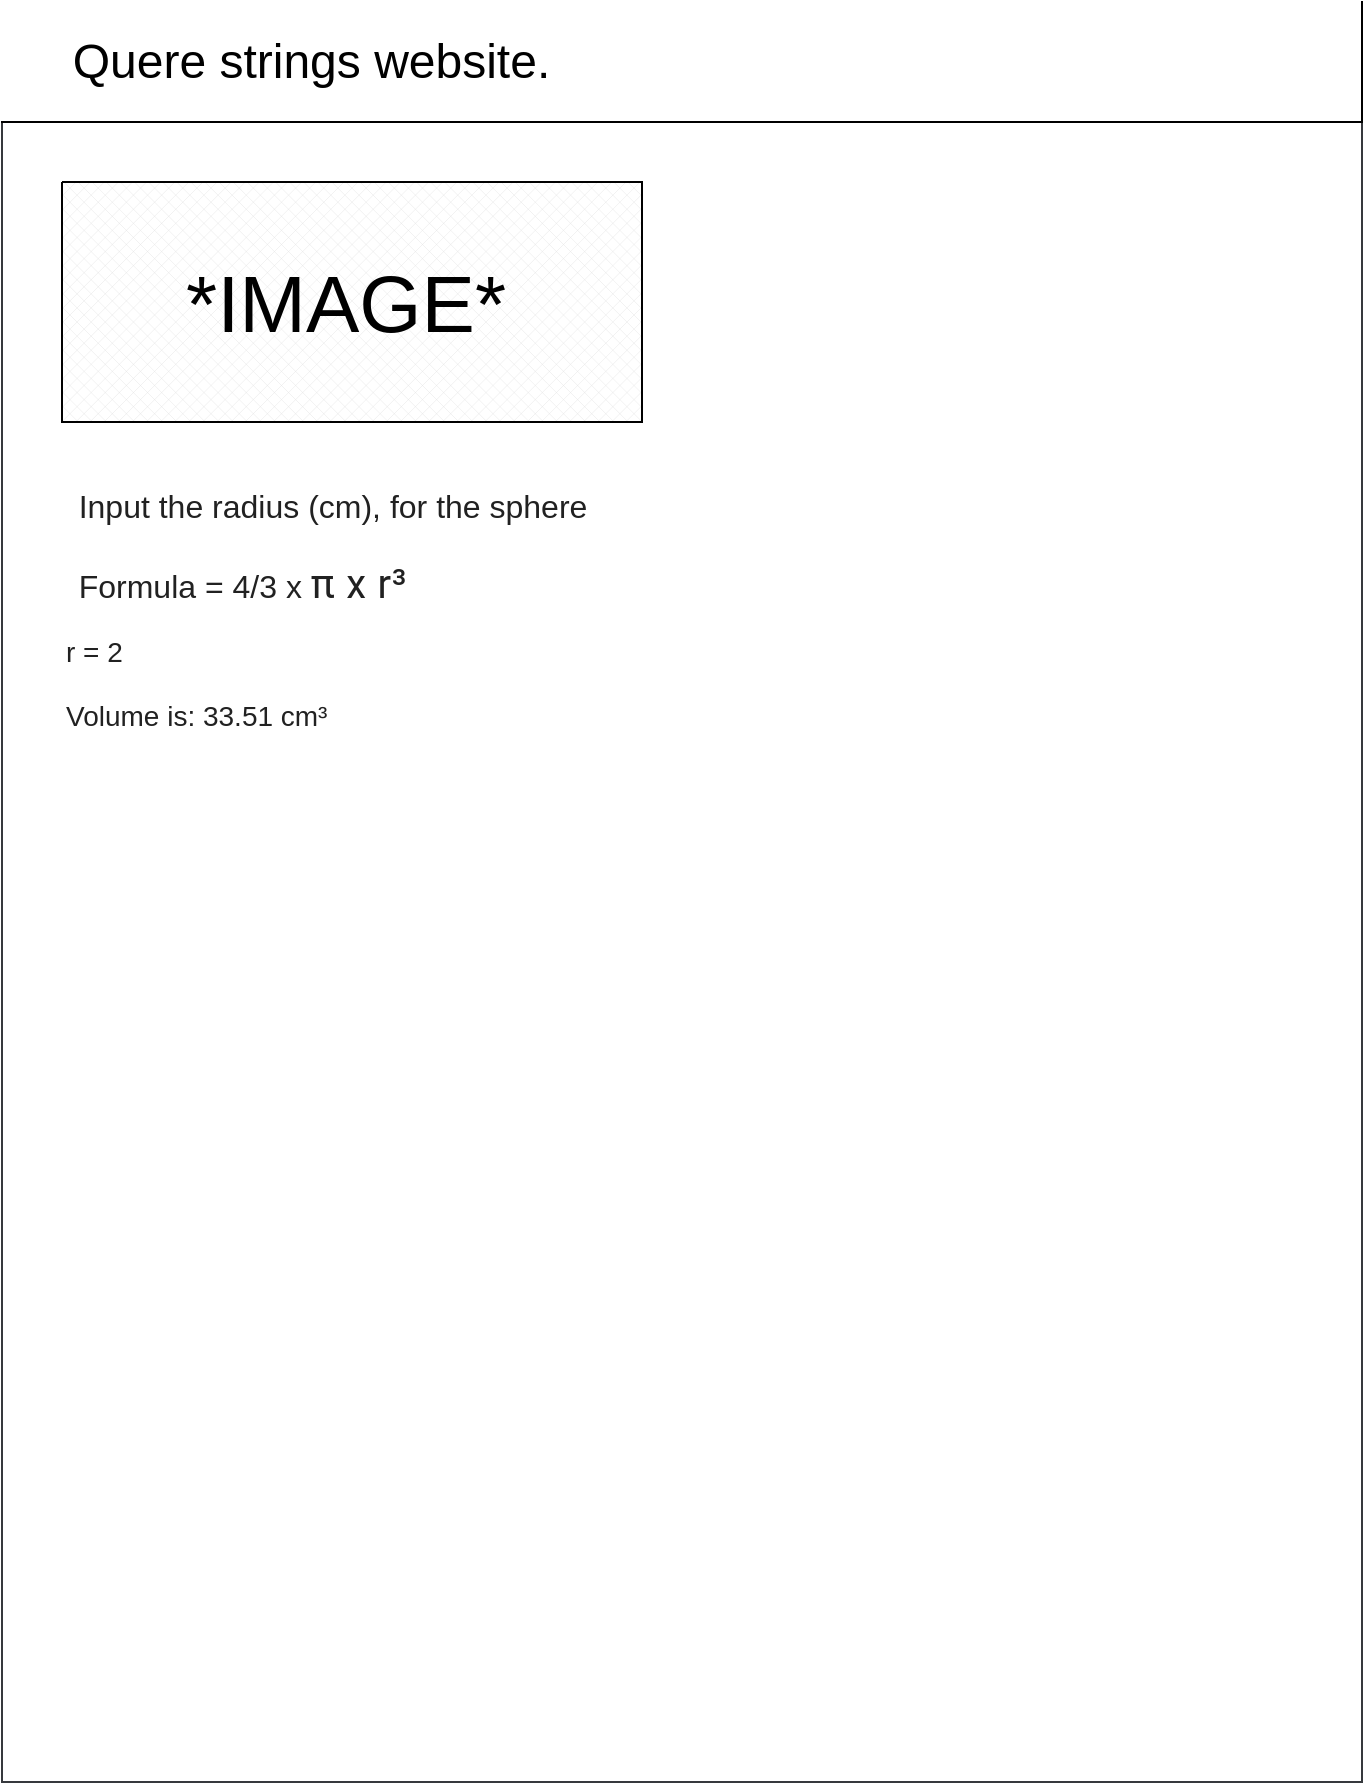 <mxfile>
    <diagram id="NLMdwFuDThJSYHxl9u7S" name="Page-1">
        <mxGraphModel dx="2128" dy="925" grid="1" gridSize="10" guides="1" tooltips="1" connect="1" arrows="1" fold="1" page="1" pageScale="1" pageWidth="827" pageHeight="1169" math="0" shadow="0">
            <root>
                <mxCell id="0"/>
                <mxCell id="1" parent="0"/>
                <mxCell id="13" value="" style="verticalLabelPosition=bottom;verticalAlign=top;html=1;shape=mxgraph.basic.rect;fillColor2=none;strokeWidth=1;size=20;indent=5;fillColor=#FFFFFF;strokeColor=#36393d;" vertex="1" parent="1">
                    <mxGeometry x="90" y="140" width="680" height="830" as="geometry"/>
                </mxCell>
                <mxCell id="14" value="&lt;p style=&quot;line-height: 1.2&quot;&gt;&lt;span style=&quot;font-size: 24px&quot;&gt;&amp;nbsp; &amp;nbsp; &amp;nbsp;Quere strings website.&lt;/span&gt;&lt;/p&gt;" style="shape=partialRectangle;whiteSpace=wrap;html=1;top=0;left=0;fillColor=#FFFFFF;align=left;fontColor=#000000;strokeColor=#000000;" vertex="1" parent="1">
                    <mxGeometry x="90" y="80" width="680" height="60" as="geometry"/>
                </mxCell>
                <mxCell id="15" value="" style="verticalLabelPosition=bottom;verticalAlign=top;html=1;shape=mxgraph.basic.patternFillRect;fillStyle=diagGrid;step=5;fillStrokeWidth=0.2;fillStrokeColor=#dddddd;" vertex="1" parent="1">
                    <mxGeometry x="120" y="170" width="290" height="120" as="geometry"/>
                </mxCell>
                <mxCell id="16" value="&lt;font face=&quot;helvetica, arial, sans-serif&quot; color=&quot;#000000&quot; style=&quot;font-size: 40px&quot;&gt;*IMAGE*&lt;/font&gt;" style="text;whiteSpace=wrap;html=1;fontSize=24;strokeWidth=22;" vertex="1" parent="1">
                    <mxGeometry x="180" y="200" width="190" height="90" as="geometry"/>
                </mxCell>
                <mxCell id="17" value="&lt;span style=&quot;color: rgba(0 , 0 , 0 , 0.87) ; font-family: &amp;#34;helvetica&amp;#34; , &amp;#34;arial&amp;#34; , sans-serif&quot;&gt;&lt;font style=&quot;font-size: 16px&quot;&gt;Input the radius (cm), for the sphere&lt;/font&gt;&lt;/span&gt;" style="text;html=1;resizable=0;autosize=1;align=center;verticalAlign=middle;points=[];fillColor=none;strokeColor=none;rounded=0;fontSize=35;" vertex="1" parent="1">
                    <mxGeometry x="120" y="300" width="270" height="50" as="geometry"/>
                </mxCell>
                <mxCell id="18" value="&lt;div style=&quot;text-align: left&quot;&gt;&lt;span style=&quot;color: rgba(0 , 0 , 0 , 0.87) ; font-family: &amp;#34;helvetica&amp;#34; , &amp;#34;arial&amp;#34; , sans-serif&quot;&gt;&lt;font style=&quot;font-size: 16px&quot;&gt;Formula = 4/3 x&amp;nbsp;&lt;/font&gt;&lt;/span&gt;&lt;span style=&quot;color: rgba(0 , 0 , 0 , 0.87) ; font-family: &amp;#34;roboto&amp;#34; , &amp;#34;helvetica&amp;#34; , &amp;#34;arial&amp;#34; , sans-serif ; font-size: 20px ; letter-spacing: 0.02em&quot;&gt;π x r³&lt;/span&gt;&lt;/div&gt;" style="text;html=1;resizable=0;autosize=1;align=center;verticalAlign=middle;points=[];fillColor=none;strokeColor=none;rounded=0;fontSize=35;" vertex="1" parent="1">
                    <mxGeometry x="120" y="340" width="180" height="50" as="geometry"/>
                </mxCell>
                <mxCell id="22" value="&lt;span style=&quot;color: rgba(0, 0, 0, 0.87); font-family: helvetica, arial, sans-serif; font-size: 14px; font-style: normal; font-weight: 400; letter-spacing: normal; text-indent: 0px; text-transform: none; word-spacing: 0px; display: inline; float: none;&quot;&gt;Volume is: 33.51 cm³&lt;/span&gt;" style="text;whiteSpace=wrap;html=1;fontSize=16;fontColor=#000000;" vertex="1" parent="1">
                    <mxGeometry x="120" y="420" width="160" height="40" as="geometry"/>
                </mxCell>
                <mxCell id="23" value="&lt;div id=&quot;dimensions&quot; style=&quot;color: rgba(0, 0, 0, 0.87); font-family: helvetica, arial, sans-serif; font-size: 14px; font-style: normal; font-weight: 400; letter-spacing: normal; text-indent: 0px; text-transform: none; word-spacing: 0px;&quot;&gt;r = 2&lt;/div&gt;&lt;br class=&quot;Apple-interchange-newline&quot;&gt;" style="text;whiteSpace=wrap;html=1;fontSize=16;fontColor=#000000;" vertex="1" parent="1">
                    <mxGeometry x="120" y="390" width="50" height="50" as="geometry"/>
                </mxCell>
            </root>
        </mxGraphModel>
    </diagram>
</mxfile>